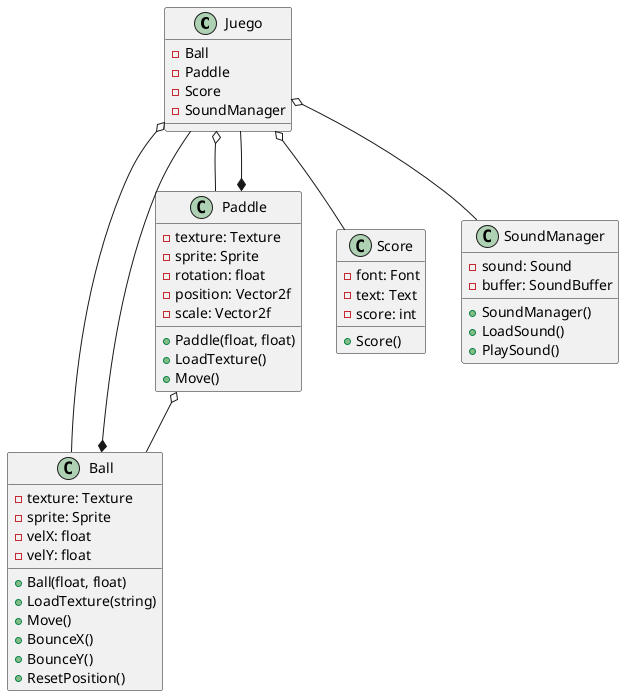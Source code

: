 @startuml pong
class Juego{
    -Ball
    -Paddle
    -Score
    -SoundManager
}

class Ball {
    - texture: Texture
    - sprite: Sprite
    - velX: float
    - velY: float
    + Ball(float, float)
    + LoadTexture(string)
    + Move()
    + BounceX()
    + BounceY()
    + ResetPosition()
  
}

class Paddle {
    - texture: Texture
    - sprite: Sprite
    - rotation: float
    - position: Vector2f
    - scale: Vector2f
    + Paddle(float, float)
    + LoadTexture()
    + Move() 

}


class Score {
    - font: Font
    - text: Text
    - score: int
    + Score()  
}

class SoundManager {
    - sound: Sound
    - buffer: SoundBuffer
    + SoundManager()
    + LoadSound()
    + PlaySound()
}

Juego o-- Ball
Juego o-- Paddle
Juego o-- Score
Juego o-- SoundManager
Ball *-- Juego
Paddle *-- Juego
Paddle o-- Ball

@enduml